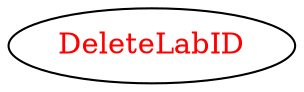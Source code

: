 digraph dependencyGraph {
 concentrate=true;
 ranksep="2.0";
 rankdir="LR"; 
 splines="ortho";
"DeleteLabID" [fontcolor="red"];
}